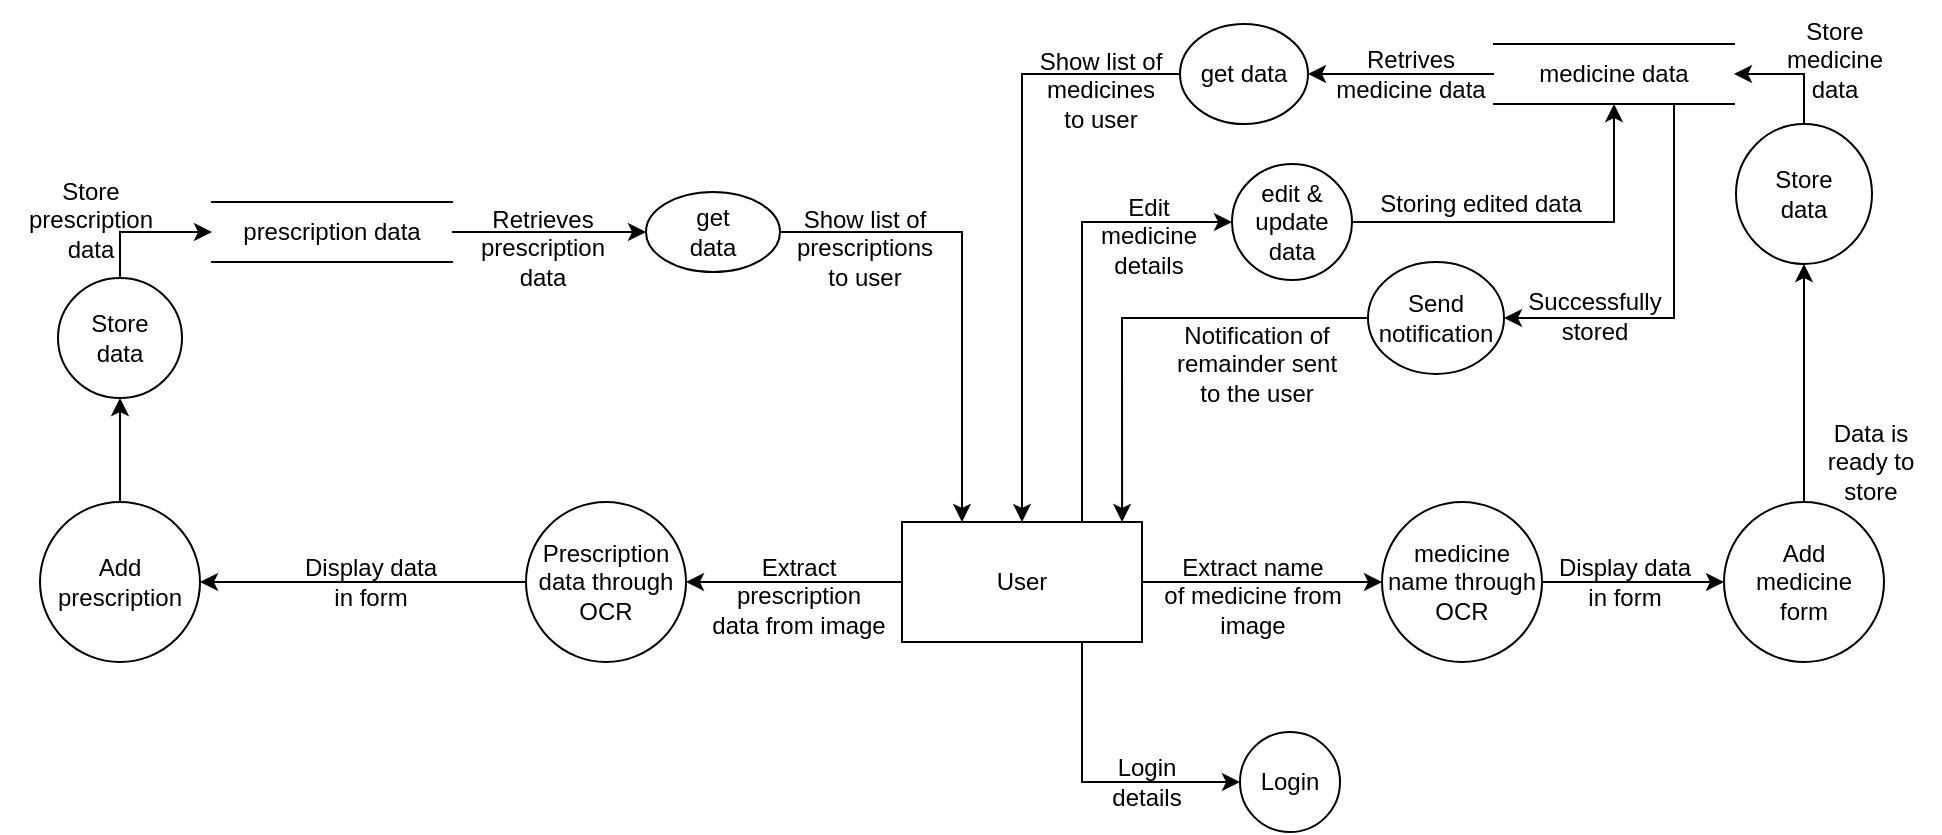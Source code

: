 <mxfile version="22.0.8" type="github">
  <diagram name="Page-1" id="Rs1aMuwNrwx8zFW7lKC0">
    <mxGraphModel dx="1697" dy="1230" grid="1" gridSize="10" guides="1" tooltips="1" connect="1" arrows="1" fold="1" page="1" pageScale="1" pageWidth="817" pageHeight="784" math="0" shadow="0">
      <root>
        <mxCell id="0" />
        <mxCell id="1" parent="0" />
        <mxCell id="yu-vMoSQ0n794UT8hFaY-3" value="" style="edgeStyle=orthogonalEdgeStyle;rounded=0;orthogonalLoop=1;jettySize=auto;html=1;" edge="1" parent="1" source="yu-vMoSQ0n794UT8hFaY-1" target="yu-vMoSQ0n794UT8hFaY-2">
          <mxGeometry relative="1" as="geometry" />
        </mxCell>
        <mxCell id="yu-vMoSQ0n794UT8hFaY-42" value="" style="edgeStyle=orthogonalEdgeStyle;rounded=0;orthogonalLoop=1;jettySize=auto;html=1;entryX=0;entryY=0.5;entryDx=0;entryDy=0;exitX=0.75;exitY=0;exitDx=0;exitDy=0;" edge="1" parent="1" source="yu-vMoSQ0n794UT8hFaY-1" target="yu-vMoSQ0n794UT8hFaY-41">
          <mxGeometry relative="1" as="geometry">
            <Array as="points">
              <mxPoint x="371" y="20" />
            </Array>
          </mxGeometry>
        </mxCell>
        <mxCell id="yu-vMoSQ0n794UT8hFaY-58" value="" style="edgeStyle=orthogonalEdgeStyle;rounded=0;orthogonalLoop=1;jettySize=auto;html=1;" edge="1" parent="1" source="yu-vMoSQ0n794UT8hFaY-1" target="yu-vMoSQ0n794UT8hFaY-57">
          <mxGeometry relative="1" as="geometry" />
        </mxCell>
        <mxCell id="yu-vMoSQ0n794UT8hFaY-85" style="edgeStyle=orthogonalEdgeStyle;rounded=0;orthogonalLoop=1;jettySize=auto;html=1;exitX=0.75;exitY=1;exitDx=0;exitDy=0;entryX=0;entryY=0.5;entryDx=0;entryDy=0;" edge="1" parent="1" source="yu-vMoSQ0n794UT8hFaY-1" target="yu-vMoSQ0n794UT8hFaY-84">
          <mxGeometry relative="1" as="geometry" />
        </mxCell>
        <mxCell id="yu-vMoSQ0n794UT8hFaY-1" value="User" style="rounded=0;whiteSpace=wrap;html=1;" vertex="1" parent="1">
          <mxGeometry x="281" y="170" width="120" height="60" as="geometry" />
        </mxCell>
        <mxCell id="yu-vMoSQ0n794UT8hFaY-5" value="" style="edgeStyle=orthogonalEdgeStyle;rounded=0;orthogonalLoop=1;jettySize=auto;html=1;" edge="1" parent="1" source="yu-vMoSQ0n794UT8hFaY-2" target="yu-vMoSQ0n794UT8hFaY-4">
          <mxGeometry relative="1" as="geometry" />
        </mxCell>
        <mxCell id="yu-vMoSQ0n794UT8hFaY-2" value="medicine name&amp;nbsp;through&lt;br&gt;OCR" style="ellipse;whiteSpace=wrap;html=1;rounded=0;" vertex="1" parent="1">
          <mxGeometry x="521" y="160" width="80" height="80" as="geometry" />
        </mxCell>
        <mxCell id="yu-vMoSQ0n794UT8hFaY-27" value="" style="edgeStyle=orthogonalEdgeStyle;rounded=0;orthogonalLoop=1;jettySize=auto;html=1;" edge="1" parent="1" source="yu-vMoSQ0n794UT8hFaY-4" target="yu-vMoSQ0n794UT8hFaY-26">
          <mxGeometry relative="1" as="geometry" />
        </mxCell>
        <mxCell id="yu-vMoSQ0n794UT8hFaY-4" value="Add&lt;br&gt;medicine&lt;br&gt;form" style="ellipse;whiteSpace=wrap;html=1;rounded=0;" vertex="1" parent="1">
          <mxGeometry x="692" y="160" width="80" height="80" as="geometry" />
        </mxCell>
        <mxCell id="yu-vMoSQ0n794UT8hFaY-6" value="Extract name&lt;br&gt;of medicine from&lt;br&gt;image" style="text;html=1;align=center;verticalAlign=middle;resizable=0;points=[];autosize=1;strokeColor=none;fillColor=none;" vertex="1" parent="1">
          <mxGeometry x="401" y="177" width="110" height="60" as="geometry" />
        </mxCell>
        <mxCell id="yu-vMoSQ0n794UT8hFaY-7" value="Display data&lt;br&gt;in form" style="text;html=1;align=center;verticalAlign=middle;resizable=0;points=[];autosize=1;strokeColor=none;fillColor=none;" vertex="1" parent="1">
          <mxGeometry x="597" y="180" width="90" height="40" as="geometry" />
        </mxCell>
        <mxCell id="yu-vMoSQ0n794UT8hFaY-34" value="" style="edgeStyle=orthogonalEdgeStyle;rounded=0;orthogonalLoop=1;jettySize=auto;html=1;" edge="1" parent="1" source="yu-vMoSQ0n794UT8hFaY-17" target="yu-vMoSQ0n794UT8hFaY-33">
          <mxGeometry relative="1" as="geometry" />
        </mxCell>
        <mxCell id="yu-vMoSQ0n794UT8hFaY-78" style="edgeStyle=orthogonalEdgeStyle;rounded=0;orthogonalLoop=1;jettySize=auto;html=1;exitX=0.75;exitY=1;exitDx=0;exitDy=0;entryX=1;entryY=0.5;entryDx=0;entryDy=0;" edge="1" parent="1" source="yu-vMoSQ0n794UT8hFaY-17" target="yu-vMoSQ0n794UT8hFaY-77">
          <mxGeometry relative="1" as="geometry" />
        </mxCell>
        <mxCell id="yu-vMoSQ0n794UT8hFaY-17" value="medicine data" style="shape=partialRectangle;whiteSpace=wrap;html=1;left=0;right=0;fillColor=none;" vertex="1" parent="1">
          <mxGeometry x="577" y="-69" width="120" height="30" as="geometry" />
        </mxCell>
        <mxCell id="yu-vMoSQ0n794UT8hFaY-30" style="edgeStyle=orthogonalEdgeStyle;rounded=0;orthogonalLoop=1;jettySize=auto;html=1;exitX=0.5;exitY=0;exitDx=0;exitDy=0;entryX=1;entryY=0.5;entryDx=0;entryDy=0;" edge="1" parent="1" source="yu-vMoSQ0n794UT8hFaY-26" target="yu-vMoSQ0n794UT8hFaY-17">
          <mxGeometry relative="1" as="geometry" />
        </mxCell>
        <mxCell id="yu-vMoSQ0n794UT8hFaY-26" value="Store&lt;br&gt;data" style="ellipse;whiteSpace=wrap;html=1;rounded=0;" vertex="1" parent="1">
          <mxGeometry x="698" y="-29" width="68" height="70" as="geometry" />
        </mxCell>
        <mxCell id="yu-vMoSQ0n794UT8hFaY-31" value="Store&lt;br&gt;medicine&lt;br&gt;data" style="text;html=1;align=center;verticalAlign=middle;resizable=0;points=[];autosize=1;strokeColor=none;fillColor=none;" vertex="1" parent="1">
          <mxGeometry x="712" y="-91" width="70" height="60" as="geometry" />
        </mxCell>
        <mxCell id="yu-vMoSQ0n794UT8hFaY-36" style="edgeStyle=orthogonalEdgeStyle;rounded=0;orthogonalLoop=1;jettySize=auto;html=1;exitX=0;exitY=0.5;exitDx=0;exitDy=0;entryX=0.5;entryY=0;entryDx=0;entryDy=0;" edge="1" parent="1" source="yu-vMoSQ0n794UT8hFaY-33" target="yu-vMoSQ0n794UT8hFaY-1">
          <mxGeometry relative="1" as="geometry" />
        </mxCell>
        <mxCell id="yu-vMoSQ0n794UT8hFaY-33" value="get data" style="ellipse;whiteSpace=wrap;html=1;fillColor=none;" vertex="1" parent="1">
          <mxGeometry x="420" y="-79" width="64" height="50" as="geometry" />
        </mxCell>
        <mxCell id="yu-vMoSQ0n794UT8hFaY-35" value="Retrives&lt;br&gt;medicine data" style="text;html=1;align=center;verticalAlign=middle;resizable=0;points=[];autosize=1;strokeColor=none;fillColor=none;" vertex="1" parent="1">
          <mxGeometry x="485" y="-74" width="100" height="40" as="geometry" />
        </mxCell>
        <mxCell id="yu-vMoSQ0n794UT8hFaY-39" value="Show list of&lt;br&gt;medicines&lt;br&gt;to user" style="text;html=1;align=center;verticalAlign=middle;resizable=0;points=[];autosize=1;strokeColor=none;fillColor=none;" vertex="1" parent="1">
          <mxGeometry x="340" y="-76" width="80" height="60" as="geometry" />
        </mxCell>
        <mxCell id="yu-vMoSQ0n794UT8hFaY-48" value="" style="edgeStyle=orthogonalEdgeStyle;rounded=0;orthogonalLoop=1;jettySize=auto;html=1;entryX=0.5;entryY=1;entryDx=0;entryDy=0;" edge="1" parent="1" source="yu-vMoSQ0n794UT8hFaY-41" target="yu-vMoSQ0n794UT8hFaY-17">
          <mxGeometry relative="1" as="geometry">
            <mxPoint x="546" y="20" as="targetPoint" />
          </mxGeometry>
        </mxCell>
        <mxCell id="yu-vMoSQ0n794UT8hFaY-41" value="edit &amp;amp; update&lt;br&gt;data" style="ellipse;whiteSpace=wrap;html=1;rounded=0;" vertex="1" parent="1">
          <mxGeometry x="446" y="-9" width="60" height="58" as="geometry" />
        </mxCell>
        <mxCell id="yu-vMoSQ0n794UT8hFaY-46" value="Edit&lt;br&gt;medicine&lt;br&gt;details" style="text;html=1;align=center;verticalAlign=middle;resizable=0;points=[];autosize=1;strokeColor=none;fillColor=none;" vertex="1" parent="1">
          <mxGeometry x="369" y="-3" width="70" height="60" as="geometry" />
        </mxCell>
        <mxCell id="yu-vMoSQ0n794UT8hFaY-49" value="Storing edited data" style="text;html=1;align=center;verticalAlign=middle;resizable=0;points=[];autosize=1;strokeColor=none;fillColor=none;" vertex="1" parent="1">
          <mxGeometry x="510" y="-4" width="120" height="30" as="geometry" />
        </mxCell>
        <mxCell id="yu-vMoSQ0n794UT8hFaY-56" value="Data is&lt;br&gt;ready to&lt;br&gt;store" style="text;html=1;align=center;verticalAlign=middle;resizable=0;points=[];autosize=1;strokeColor=none;fillColor=none;" vertex="1" parent="1">
          <mxGeometry x="730" y="110" width="70" height="60" as="geometry" />
        </mxCell>
        <mxCell id="yu-vMoSQ0n794UT8hFaY-60" value="" style="edgeStyle=orthogonalEdgeStyle;rounded=0;orthogonalLoop=1;jettySize=auto;html=1;" edge="1" parent="1" source="yu-vMoSQ0n794UT8hFaY-57" target="yu-vMoSQ0n794UT8hFaY-59">
          <mxGeometry relative="1" as="geometry" />
        </mxCell>
        <mxCell id="yu-vMoSQ0n794UT8hFaY-57" value="Prescription&lt;br&gt;data through&lt;br&gt;OCR" style="ellipse;whiteSpace=wrap;html=1;rounded=0;" vertex="1" parent="1">
          <mxGeometry x="93" y="160" width="80" height="80" as="geometry" />
        </mxCell>
        <mxCell id="yu-vMoSQ0n794UT8hFaY-65" value="" style="edgeStyle=orthogonalEdgeStyle;rounded=0;orthogonalLoop=1;jettySize=auto;html=1;" edge="1" parent="1" source="yu-vMoSQ0n794UT8hFaY-59" target="yu-vMoSQ0n794UT8hFaY-64">
          <mxGeometry relative="1" as="geometry" />
        </mxCell>
        <mxCell id="yu-vMoSQ0n794UT8hFaY-59" value="Add&lt;br&gt;prescription" style="ellipse;whiteSpace=wrap;html=1;rounded=0;" vertex="1" parent="1">
          <mxGeometry x="-150" y="160" width="80" height="80" as="geometry" />
        </mxCell>
        <mxCell id="yu-vMoSQ0n794UT8hFaY-61" value="Display data&lt;br&gt;in form" style="text;html=1;align=center;verticalAlign=middle;resizable=0;points=[];autosize=1;strokeColor=none;fillColor=none;" vertex="1" parent="1">
          <mxGeometry x="-30" y="180" width="90" height="40" as="geometry" />
        </mxCell>
        <mxCell id="yu-vMoSQ0n794UT8hFaY-62" value="Extract&lt;br&gt;prescription&lt;br&gt;data from image" style="text;html=1;align=center;verticalAlign=middle;resizable=0;points=[];autosize=1;strokeColor=none;fillColor=none;" vertex="1" parent="1">
          <mxGeometry x="174" y="177" width="110" height="60" as="geometry" />
        </mxCell>
        <mxCell id="yu-vMoSQ0n794UT8hFaY-69" value="" style="edgeStyle=orthogonalEdgeStyle;rounded=0;orthogonalLoop=1;jettySize=auto;html=1;" edge="1" parent="1" source="yu-vMoSQ0n794UT8hFaY-63" target="yu-vMoSQ0n794UT8hFaY-68">
          <mxGeometry relative="1" as="geometry" />
        </mxCell>
        <mxCell id="yu-vMoSQ0n794UT8hFaY-63" value="prescription data" style="shape=partialRectangle;whiteSpace=wrap;html=1;left=0;right=0;fillColor=none;" vertex="1" parent="1">
          <mxGeometry x="-64" y="10" width="120" height="30" as="geometry" />
        </mxCell>
        <mxCell id="yu-vMoSQ0n794UT8hFaY-66" style="edgeStyle=orthogonalEdgeStyle;rounded=0;orthogonalLoop=1;jettySize=auto;html=1;exitX=0.5;exitY=0;exitDx=0;exitDy=0;entryX=0;entryY=0.5;entryDx=0;entryDy=0;" edge="1" parent="1" source="yu-vMoSQ0n794UT8hFaY-64" target="yu-vMoSQ0n794UT8hFaY-63">
          <mxGeometry relative="1" as="geometry" />
        </mxCell>
        <mxCell id="yu-vMoSQ0n794UT8hFaY-64" value="Store&lt;br&gt;data" style="ellipse;whiteSpace=wrap;html=1;rounded=0;" vertex="1" parent="1">
          <mxGeometry x="-141" y="48" width="62" height="60" as="geometry" />
        </mxCell>
        <mxCell id="yu-vMoSQ0n794UT8hFaY-67" value="Store&lt;br&gt;prescription&lt;br&gt;data" style="text;html=1;align=center;verticalAlign=middle;resizable=0;points=[];autosize=1;strokeColor=none;fillColor=none;" vertex="1" parent="1">
          <mxGeometry x="-170" y="-11" width="90" height="60" as="geometry" />
        </mxCell>
        <mxCell id="yu-vMoSQ0n794UT8hFaY-72" style="edgeStyle=orthogonalEdgeStyle;rounded=0;orthogonalLoop=1;jettySize=auto;html=1;exitX=1;exitY=0.5;exitDx=0;exitDy=0;entryX=0.25;entryY=0;entryDx=0;entryDy=0;" edge="1" parent="1" source="yu-vMoSQ0n794UT8hFaY-68" target="yu-vMoSQ0n794UT8hFaY-1">
          <mxGeometry relative="1" as="geometry" />
        </mxCell>
        <mxCell id="yu-vMoSQ0n794UT8hFaY-68" value="get&lt;br&gt;data" style="ellipse;whiteSpace=wrap;html=1;fillColor=none;" vertex="1" parent="1">
          <mxGeometry x="153" y="5" width="67" height="40" as="geometry" />
        </mxCell>
        <mxCell id="yu-vMoSQ0n794UT8hFaY-71" value="Retrieves&lt;br&gt;prescription&lt;br&gt;data" style="text;html=1;align=center;verticalAlign=middle;resizable=0;points=[];autosize=1;strokeColor=none;fillColor=none;" vertex="1" parent="1">
          <mxGeometry x="56" y="3" width="90" height="60" as="geometry" />
        </mxCell>
        <mxCell id="yu-vMoSQ0n794UT8hFaY-73" value="Show list of&lt;br&gt;prescriptions&lt;br&gt;to user" style="text;html=1;align=center;verticalAlign=middle;resizable=0;points=[];autosize=1;strokeColor=none;fillColor=none;" vertex="1" parent="1">
          <mxGeometry x="217" y="3" width="90" height="60" as="geometry" />
        </mxCell>
        <mxCell id="yu-vMoSQ0n794UT8hFaY-77" value="Send&lt;br&gt;notification" style="ellipse;whiteSpace=wrap;html=1;rounded=0;" vertex="1" parent="1">
          <mxGeometry x="514" y="40" width="68" height="56" as="geometry" />
        </mxCell>
        <mxCell id="yu-vMoSQ0n794UT8hFaY-80" value="Successfully&lt;br&gt;stored" style="text;html=1;align=center;verticalAlign=middle;resizable=0;points=[];autosize=1;strokeColor=none;fillColor=none;" vertex="1" parent="1">
          <mxGeometry x="582" y="47" width="90" height="40" as="geometry" />
        </mxCell>
        <mxCell id="yu-vMoSQ0n794UT8hFaY-81" style="edgeStyle=orthogonalEdgeStyle;rounded=0;orthogonalLoop=1;jettySize=auto;html=1;exitX=0;exitY=0.5;exitDx=0;exitDy=0;entryX=0.917;entryY=0;entryDx=0;entryDy=0;entryPerimeter=0;" edge="1" parent="1" source="yu-vMoSQ0n794UT8hFaY-77" target="yu-vMoSQ0n794UT8hFaY-1">
          <mxGeometry relative="1" as="geometry" />
        </mxCell>
        <mxCell id="yu-vMoSQ0n794UT8hFaY-82" value="Notification of&lt;br&gt;remainder sent&lt;br&gt;to the user" style="text;html=1;align=center;verticalAlign=middle;resizable=0;points=[];autosize=1;strokeColor=none;fillColor=none;" vertex="1" parent="1">
          <mxGeometry x="408" y="61" width="100" height="60" as="geometry" />
        </mxCell>
        <mxCell id="yu-vMoSQ0n794UT8hFaY-84" value="Login" style="ellipse;whiteSpace=wrap;html=1;rounded=0;" vertex="1" parent="1">
          <mxGeometry x="450" y="275" width="50" height="50" as="geometry" />
        </mxCell>
        <mxCell id="yu-vMoSQ0n794UT8hFaY-86" value="Login&lt;br&gt;details" style="text;html=1;align=center;verticalAlign=middle;resizable=0;points=[];autosize=1;strokeColor=none;fillColor=none;" vertex="1" parent="1">
          <mxGeometry x="373" y="280" width="60" height="40" as="geometry" />
        </mxCell>
      </root>
    </mxGraphModel>
  </diagram>
</mxfile>
